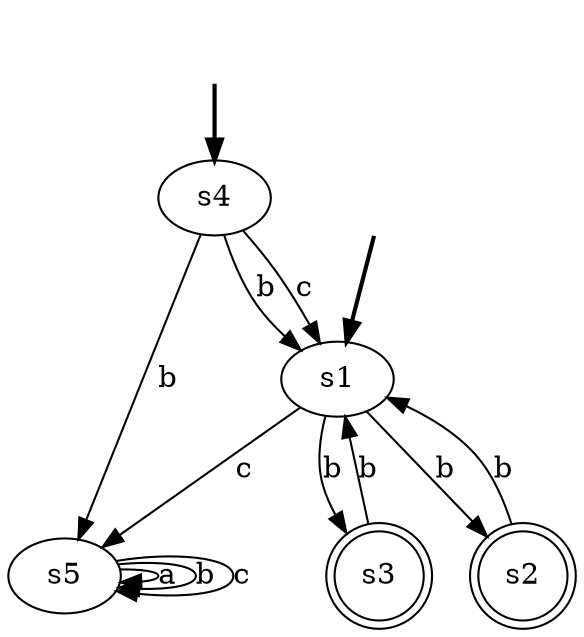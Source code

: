 digraph {
	fake0 [style=invisible]
	fake1 [style=invisible]
	s5
	s1 [root=true]
	s3 [shape=doublecircle]
	s2 [shape=doublecircle]
	s4 [root=true]
	fake1 -> s1 [style=bold]
	fake0 -> s4 [style=bold]
	s5 -> s5 [label=a]
	s5 -> s5 [label=b]
	s5 -> s5 [label=c]
	s2 -> s1 [label=b]
	s3 -> s1 [label=b]
	s1 -> s3 [label=b]
	s1 -> s2 [label=b]
	s1 -> s5 [label=c]
	s4 -> s5 [label=b]
	s4 -> s1 [label=b]
	s4 -> s1 [label=c]
}
